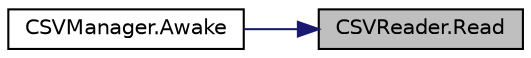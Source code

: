 digraph "CSVReader.Read"
{
 // LATEX_PDF_SIZE
  edge [fontname="Helvetica",fontsize="10",labelfontname="Helvetica",labelfontsize="10"];
  node [fontname="Helvetica",fontsize="10",shape=record];
  rankdir="RL";
  Node1 [label="CSVReader.Read",height=0.2,width=0.4,color="black", fillcolor="grey75", style="filled", fontcolor="black",tooltip=" "];
  Node1 -> Node2 [dir="back",color="midnightblue",fontsize="10",style="solid",fontname="Helvetica"];
  Node2 [label="CSVManager.Awake",height=0.2,width=0.4,color="black", fillcolor="white", style="filled",URL="$class_c_s_v_manager.html#afc0a22f12058ee9e0dd44063156cc52e",tooltip=" "];
}
